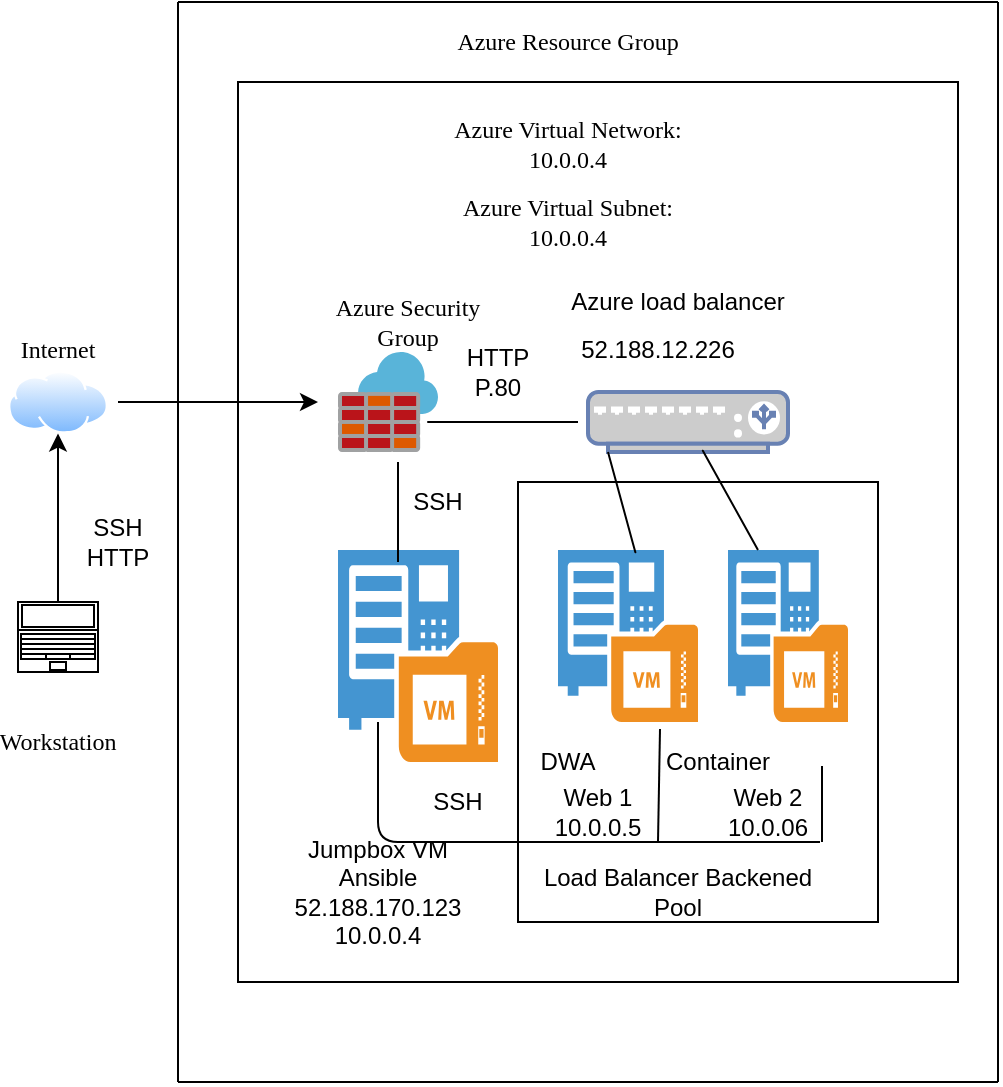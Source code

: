 <mxfile version="13.9.2" type="device"><diagram id="71VyaL2rDlhF_Fy39TmY" name="Page-1"><mxGraphModel dx="1422" dy="768" grid="1" gridSize="10" guides="1" tooltips="1" connect="1" arrows="1" fold="1" page="1" pageScale="1" pageWidth="850" pageHeight="1100" math="0" shadow="0"><root><object label="" id="0"><mxCell/></object><mxCell id="1" parent="0"/><mxCell id="DOCtYNAV4bH6JdjkTVhg-1" value="" style="verticalLabelPosition=bottom;html=1;verticalAlign=top;align=center;shape=mxgraph.floorplan.laptop;fontFamily=Times New Roman;fontStyle=1" parent="1" vertex="1"><mxGeometry x="40" y="320" width="40" height="35" as="geometry"/></mxCell><mxCell id="DOCtYNAV4bH6JdjkTVhg-2" value="Workstation" style="text;html=1;strokeColor=none;fillColor=none;align=center;verticalAlign=middle;whiteSpace=wrap;rounded=0;fontFamily=Times New Roman;" parent="1" vertex="1"><mxGeometry x="40" y="380" width="40" height="20" as="geometry"/></mxCell><mxCell id="DOCtYNAV4bH6JdjkTVhg-4" value="" style="endArrow=classic;html=1;fontFamily=Times New Roman;" parent="1" target="DOCtYNAV4bH6JdjkTVhg-5" edge="1"><mxGeometry width="50" height="50" relative="1" as="geometry"><mxPoint x="60" y="320" as="sourcePoint"/><mxPoint x="60" y="220" as="targetPoint"/><Array as="points"/></mxGeometry></mxCell><mxCell id="DOCtYNAV4bH6JdjkTVhg-5" value="" style="aspect=fixed;perimeter=ellipsePerimeter;html=1;align=center;shadow=0;dashed=0;spacingTop=3;image;image=img/lib/active_directory/internet_cloud.svg;" parent="1" vertex="1"><mxGeometry x="35" y="204.25" width="50" height="31.5" as="geometry"/></mxCell><mxCell id="DOCtYNAV4bH6JdjkTVhg-6" value="Internet" style="text;html=1;strokeColor=none;fillColor=none;align=center;verticalAlign=middle;whiteSpace=wrap;rounded=0;fontFamily=Times New Roman;" parent="1" vertex="1"><mxGeometry x="40" y="184.25" width="40" height="20" as="geometry"/></mxCell><mxCell id="DOCtYNAV4bH6JdjkTVhg-14" value="" style="whiteSpace=wrap;html=1;fontFamily=Times New Roman;" parent="1" vertex="1"><mxGeometry x="150" y="60" width="360" height="450" as="geometry"/></mxCell><mxCell id="DOCtYNAV4bH6JdjkTVhg-15" value="" style="whiteSpace=wrap;html=1;fontFamily=Times New Roman;" parent="1" vertex="1"><mxGeometry x="290" y="260" width="180" height="220" as="geometry"/></mxCell><mxCell id="DOCtYNAV4bH6JdjkTVhg-16" value="Azure Resource Group" style="text;html=1;strokeColor=none;fillColor=none;align=center;verticalAlign=middle;whiteSpace=wrap;rounded=0;fontFamily=Times New Roman;" parent="1" vertex="1"><mxGeometry x="250" y="30" width="130" height="20" as="geometry"/></mxCell><mxCell id="DOCtYNAV4bH6JdjkTVhg-17" value="Azure Virtual Network: 10.0.0.4" style="text;html=1;strokeColor=none;fillColor=none;align=center;verticalAlign=middle;whiteSpace=wrap;rounded=0;fontFamily=Times New Roman;" parent="1" vertex="1"><mxGeometry x="250" y="81" width="130" height="20" as="geometry"/></mxCell><mxCell id="DOCtYNAV4bH6JdjkTVhg-18" value="Azure Virtual Subnet: 10.0.0.4" style="text;html=1;strokeColor=none;fillColor=none;align=center;verticalAlign=middle;whiteSpace=wrap;rounded=0;fontFamily=Times New Roman;" parent="1" vertex="1"><mxGeometry x="260" y="120" width="110" height="20" as="geometry"/></mxCell><mxCell id="DOCtYNAV4bH6JdjkTVhg-19" value="" style="aspect=fixed;html=1;points=[];align=center;image;fontSize=12;image=img/lib/mscae/Azure_Firewall.svg;" parent="1" vertex="1"><mxGeometry x="200" y="195" width="50" height="50" as="geometry"/></mxCell><mxCell id="DOCtYNAV4bH6JdjkTVhg-20" value="Azure Security Group" style="text;html=1;strokeColor=none;fillColor=none;align=center;verticalAlign=middle;whiteSpace=wrap;rounded=0;fontFamily=Times New Roman;" parent="1" vertex="1"><mxGeometry x="190" y="165" width="90" height="30" as="geometry"/></mxCell><mxCell id="DOCtYNAV4bH6JdjkTVhg-24" value="" style="endArrow=classic;html=1;fontFamily=Times New Roman;" parent="1" edge="1"><mxGeometry width="50" height="50" relative="1" as="geometry"><mxPoint x="90" y="220" as="sourcePoint"/><mxPoint x="190" y="220" as="targetPoint"/><Array as="points"/></mxGeometry></mxCell><mxCell id="nOgWeQwR_oBhznQ4UgVJ-1" value="" style="fontColor=#0066CC;verticalAlign=top;verticalLabelPosition=bottom;labelPosition=center;align=center;html=1;outlineConnect=0;fillColor=#CCCCCC;strokeColor=#6881B3;gradientColor=none;gradientDirection=north;strokeWidth=2;shape=mxgraph.networks.load_balancer;" vertex="1" parent="1"><mxGeometry x="325" y="215" width="100" height="30" as="geometry"/></mxCell><mxCell id="nOgWeQwR_oBhznQ4UgVJ-3" value="" style="endArrow=none;html=1;" edge="1" parent="1"><mxGeometry width="50" height="50" relative="1" as="geometry"><mxPoint x="320" y="230" as="sourcePoint"/><mxPoint x="320" y="230" as="targetPoint"/><Array as="points"><mxPoint x="240" y="230"/></Array></mxGeometry></mxCell><mxCell id="nOgWeQwR_oBhznQ4UgVJ-4" value="Azure load balancer" style="text;html=1;strokeColor=none;fillColor=none;align=center;verticalAlign=middle;whiteSpace=wrap;rounded=0;" vertex="1" parent="1"><mxGeometry x="315" y="160" width="110" height="20" as="geometry"/></mxCell><mxCell id="nOgWeQwR_oBhznQ4UgVJ-5" value="52.188.12.226" style="text;html=1;strokeColor=none;fillColor=none;align=center;verticalAlign=middle;whiteSpace=wrap;rounded=0;" vertex="1" parent="1"><mxGeometry x="315" y="166.75" width="90" height="55" as="geometry"/></mxCell><mxCell id="nOgWeQwR_oBhznQ4UgVJ-6" value="" style="shadow=0;dashed=0;html=1;strokeColor=none;fillColor=#4495D1;labelPosition=center;verticalLabelPosition=bottom;verticalAlign=top;align=center;outlineConnect=0;shape=mxgraph.veeam.2d.tape_device;" vertex="1" parent="1"><mxGeometry x="310" y="294" width="70" height="86" as="geometry"/></mxCell><mxCell id="nOgWeQwR_oBhznQ4UgVJ-7" value="" style="endArrow=none;html=1;entryX=0.1;entryY=1;entryDx=0;entryDy=0;entryPerimeter=0;" edge="1" parent="1" target="nOgWeQwR_oBhznQ4UgVJ-1"><mxGeometry width="50" height="50" relative="1" as="geometry"><mxPoint x="335" y="245" as="sourcePoint"/><mxPoint x="740" y="360" as="targetPoint"/><Array as="points"><mxPoint x="350" y="300"/></Array></mxGeometry></mxCell><mxCell id="nOgWeQwR_oBhznQ4UgVJ-9" value="" style="shadow=0;dashed=0;html=1;strokeColor=none;fillColor=#4495D1;labelPosition=center;verticalLabelPosition=bottom;verticalAlign=top;align=center;outlineConnect=0;shape=mxgraph.veeam.2d.tape_device;" vertex="1" parent="1"><mxGeometry x="395" y="294" width="60" height="86" as="geometry"/></mxCell><mxCell id="nOgWeQwR_oBhznQ4UgVJ-13" value="" style="endArrow=none;html=1;" edge="1" parent="1" target="nOgWeQwR_oBhznQ4UgVJ-9"><mxGeometry width="50" height="50" relative="1" as="geometry"><mxPoint x="410" y="294" as="sourcePoint"/><mxPoint x="740" y="360" as="targetPoint"/><Array as="points"><mxPoint x="380" y="240"/><mxPoint x="410" y="294"/></Array></mxGeometry></mxCell><mxCell id="nOgWeQwR_oBhznQ4UgVJ-14" value="Web 1&lt;br&gt;10.0.0.5" style="text;html=1;strokeColor=none;fillColor=none;align=center;verticalAlign=middle;whiteSpace=wrap;rounded=0;" vertex="1" parent="1"><mxGeometry x="290" y="410" width="80" height="30" as="geometry"/></mxCell><mxCell id="nOgWeQwR_oBhznQ4UgVJ-15" value="Web 2&lt;br&gt;10.0.06" style="text;html=1;strokeColor=none;fillColor=none;align=center;verticalAlign=middle;whiteSpace=wrap;rounded=0;" vertex="1" parent="1"><mxGeometry x="380" y="410" width="70" height="30" as="geometry"/></mxCell><mxCell id="nOgWeQwR_oBhznQ4UgVJ-16" value="" style="shadow=0;dashed=0;html=1;strokeColor=none;fillColor=#4495D1;labelPosition=center;verticalLabelPosition=bottom;verticalAlign=top;align=center;outlineConnect=0;shape=mxgraph.veeam.2d.tape_device;" vertex="1" parent="1"><mxGeometry x="200" y="294" width="80" height="106" as="geometry"/></mxCell><mxCell id="nOgWeQwR_oBhznQ4UgVJ-18" value="" style="endArrow=none;html=1;" edge="1" parent="1"><mxGeometry width="50" height="50" relative="1" as="geometry"><mxPoint x="441" y="440" as="sourcePoint"/><mxPoint x="220" y="380" as="targetPoint"/><Array as="points"><mxPoint x="220" y="440"/><mxPoint x="220" y="390"/></Array></mxGeometry></mxCell><mxCell id="nOgWeQwR_oBhznQ4UgVJ-19" value="" style="endArrow=none;html=1;" edge="1" parent="1"><mxGeometry width="50" height="50" relative="1" as="geometry"><mxPoint x="442" y="440" as="sourcePoint"/><mxPoint x="442" y="402" as="targetPoint"/></mxGeometry></mxCell><mxCell id="nOgWeQwR_oBhznQ4UgVJ-20" value="" style="endArrow=none;html=1;entryX=-0.225;entryY=-0.325;entryDx=0;entryDy=0;entryPerimeter=0;" edge="1" parent="1" target="nOgWeQwR_oBhznQ4UgVJ-22"><mxGeometry width="50" height="50" relative="1" as="geometry"><mxPoint x="360" y="440" as="sourcePoint"/><mxPoint x="360" y="405" as="targetPoint"/></mxGeometry></mxCell><mxCell id="nOgWeQwR_oBhznQ4UgVJ-21" value="DWA" style="text;html=1;strokeColor=none;fillColor=none;align=center;verticalAlign=middle;whiteSpace=wrap;rounded=0;" vertex="1" parent="1"><mxGeometry x="290" y="390" width="50" height="20" as="geometry"/></mxCell><mxCell id="nOgWeQwR_oBhznQ4UgVJ-22" value="Container" style="text;html=1;strokeColor=none;fillColor=none;align=center;verticalAlign=middle;whiteSpace=wrap;rounded=0;" vertex="1" parent="1"><mxGeometry x="370" y="390" width="40" height="20" as="geometry"/></mxCell><mxCell id="nOgWeQwR_oBhznQ4UgVJ-24" value="Jumpbox VM Ansible&lt;br&gt;52.188.170.123&lt;br&gt;10.0.0.4" style="text;html=1;strokeColor=none;fillColor=none;align=center;verticalAlign=middle;whiteSpace=wrap;rounded=0;" vertex="1" parent="1"><mxGeometry x="180" y="460" width="80" height="10" as="geometry"/></mxCell><mxCell id="nOgWeQwR_oBhznQ4UgVJ-25" value="Load Balancer Backened Pool" style="text;html=1;strokeColor=none;fillColor=none;align=center;verticalAlign=middle;whiteSpace=wrap;rounded=0;" vertex="1" parent="1"><mxGeometry x="300" y="455" width="140" height="20" as="geometry"/></mxCell><mxCell id="nOgWeQwR_oBhznQ4UgVJ-26" value="SSH&lt;br&gt;HTTP" style="text;html=1;strokeColor=none;fillColor=none;align=center;verticalAlign=middle;whiteSpace=wrap;rounded=0;" vertex="1" parent="1"><mxGeometry x="70" y="280" width="40" height="20" as="geometry"/></mxCell><mxCell id="nOgWeQwR_oBhznQ4UgVJ-27" value="HTTP P.80" style="text;html=1;strokeColor=none;fillColor=none;align=center;verticalAlign=middle;whiteSpace=wrap;rounded=0;" vertex="1" parent="1"><mxGeometry x="260" y="195" width="40" height="20" as="geometry"/></mxCell><mxCell id="nOgWeQwR_oBhznQ4UgVJ-28" value="" style="endArrow=none;html=1;" edge="1" parent="1"><mxGeometry width="50" height="50" relative="1" as="geometry"><mxPoint x="230" y="250" as="sourcePoint"/><mxPoint x="230" y="300" as="targetPoint"/><Array as="points"><mxPoint x="230" y="300"/></Array></mxGeometry></mxCell><mxCell id="nOgWeQwR_oBhznQ4UgVJ-30" value="" style="endArrow=none;html=1;" edge="1" parent="1"><mxGeometry width="50" height="50" relative="1" as="geometry"><mxPoint x="530" y="510" as="sourcePoint"/><mxPoint x="530" y="20" as="targetPoint"/></mxGeometry></mxCell><mxCell id="nOgWeQwR_oBhznQ4UgVJ-31" value="" style="endArrow=none;html=1;" edge="1" parent="1"><mxGeometry width="50" height="50" relative="1" as="geometry"><mxPoint x="120" y="20" as="sourcePoint"/><mxPoint x="530" y="20" as="targetPoint"/></mxGeometry></mxCell><mxCell id="nOgWeQwR_oBhznQ4UgVJ-32" value="" style="endArrow=none;html=1;" edge="1" parent="1"><mxGeometry width="50" height="50" relative="1" as="geometry"><mxPoint x="530" y="510" as="sourcePoint"/><mxPoint x="530" y="560" as="targetPoint"/></mxGeometry></mxCell><mxCell id="nOgWeQwR_oBhznQ4UgVJ-33" value="" style="endArrow=none;html=1;" edge="1" parent="1"><mxGeometry width="50" height="50" relative="1" as="geometry"><mxPoint x="530" y="560" as="sourcePoint"/><mxPoint x="120" y="560" as="targetPoint"/></mxGeometry></mxCell><mxCell id="nOgWeQwR_oBhznQ4UgVJ-34" value="" style="endArrow=none;html=1;" edge="1" parent="1"><mxGeometry width="50" height="50" relative="1" as="geometry"><mxPoint x="120" y="560" as="sourcePoint"/><mxPoint x="120" y="20" as="targetPoint"/></mxGeometry></mxCell><mxCell id="nOgWeQwR_oBhznQ4UgVJ-35" value="SSH" style="text;html=1;strokeColor=none;fillColor=none;align=center;verticalAlign=middle;whiteSpace=wrap;rounded=0;" vertex="1" parent="1"><mxGeometry x="230" y="260" width="40" height="20" as="geometry"/></mxCell><mxCell id="nOgWeQwR_oBhznQ4UgVJ-36" value="SSH" style="text;html=1;strokeColor=none;fillColor=none;align=center;verticalAlign=middle;whiteSpace=wrap;rounded=0;" vertex="1" parent="1"><mxGeometry x="240" y="410" width="40" height="20" as="geometry"/></mxCell></root></mxGraphModel></diagram></mxfile>